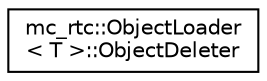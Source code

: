 digraph "Graphical Class Hierarchy"
{
 // INTERACTIVE_SVG=YES
  edge [fontname="Helvetica",fontsize="10",labelfontname="Helvetica",labelfontsize="10"];
  node [fontname="Helvetica",fontsize="10",shape=record];
  rankdir="LR";
  Node0 [label="mc_rtc::ObjectLoader\l\< T \>::ObjectDeleter",height=0.2,width=0.4,color="black", fillcolor="white", style="filled",URL="$structmc__rtc_1_1ObjectLoader_1_1ObjectDeleter.html"];
}

